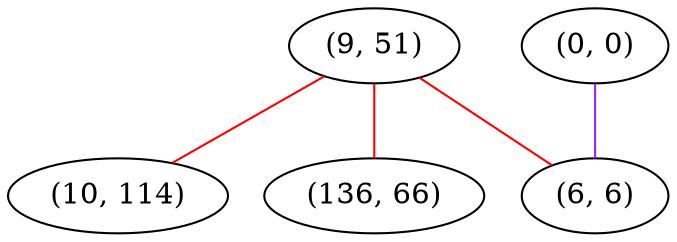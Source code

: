 graph "" {
"(9, 51)";
"(10, 114)";
"(136, 66)";
"(0, 0)";
"(6, 6)";
"(9, 51)" -- "(10, 114)"  [color=red, key=0, weight=1];
"(9, 51)" -- "(136, 66)"  [color=red, key=0, weight=1];
"(9, 51)" -- "(6, 6)"  [color=red, key=0, weight=1];
"(0, 0)" -- "(6, 6)"  [color=purple, key=0, weight=4];
}
